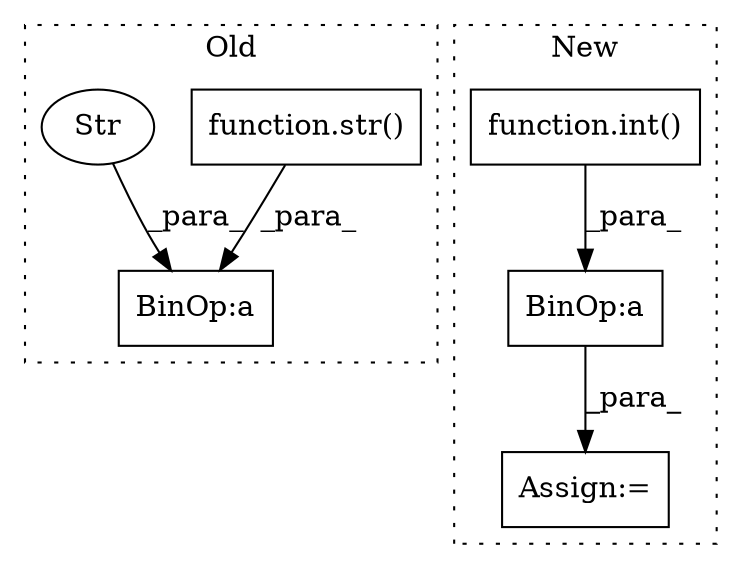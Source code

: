 digraph G {
subgraph cluster0 {
1 [label="function.str()" a="75" s="2499,2508" l="4,1" shape="box"];
4 [label="BinOp:a" a="82" s="2498" l="14" shape="box"];
5 [label="Str" a="66" s="2512" l="3" shape="ellipse"];
label = "Old";
style="dotted";
}
subgraph cluster1 {
2 [label="function.int()" a="75" s="2352,2374" l="4,1" shape="box"];
3 [label="Assign:=" a="68" s="2314" l="3" shape="box"];
6 [label="BinOp:a" a="82" s="2325" l="3" shape="box"];
label = "New";
style="dotted";
}
1 -> 4 [label="_para_"];
2 -> 6 [label="_para_"];
5 -> 4 [label="_para_"];
6 -> 3 [label="_para_"];
}